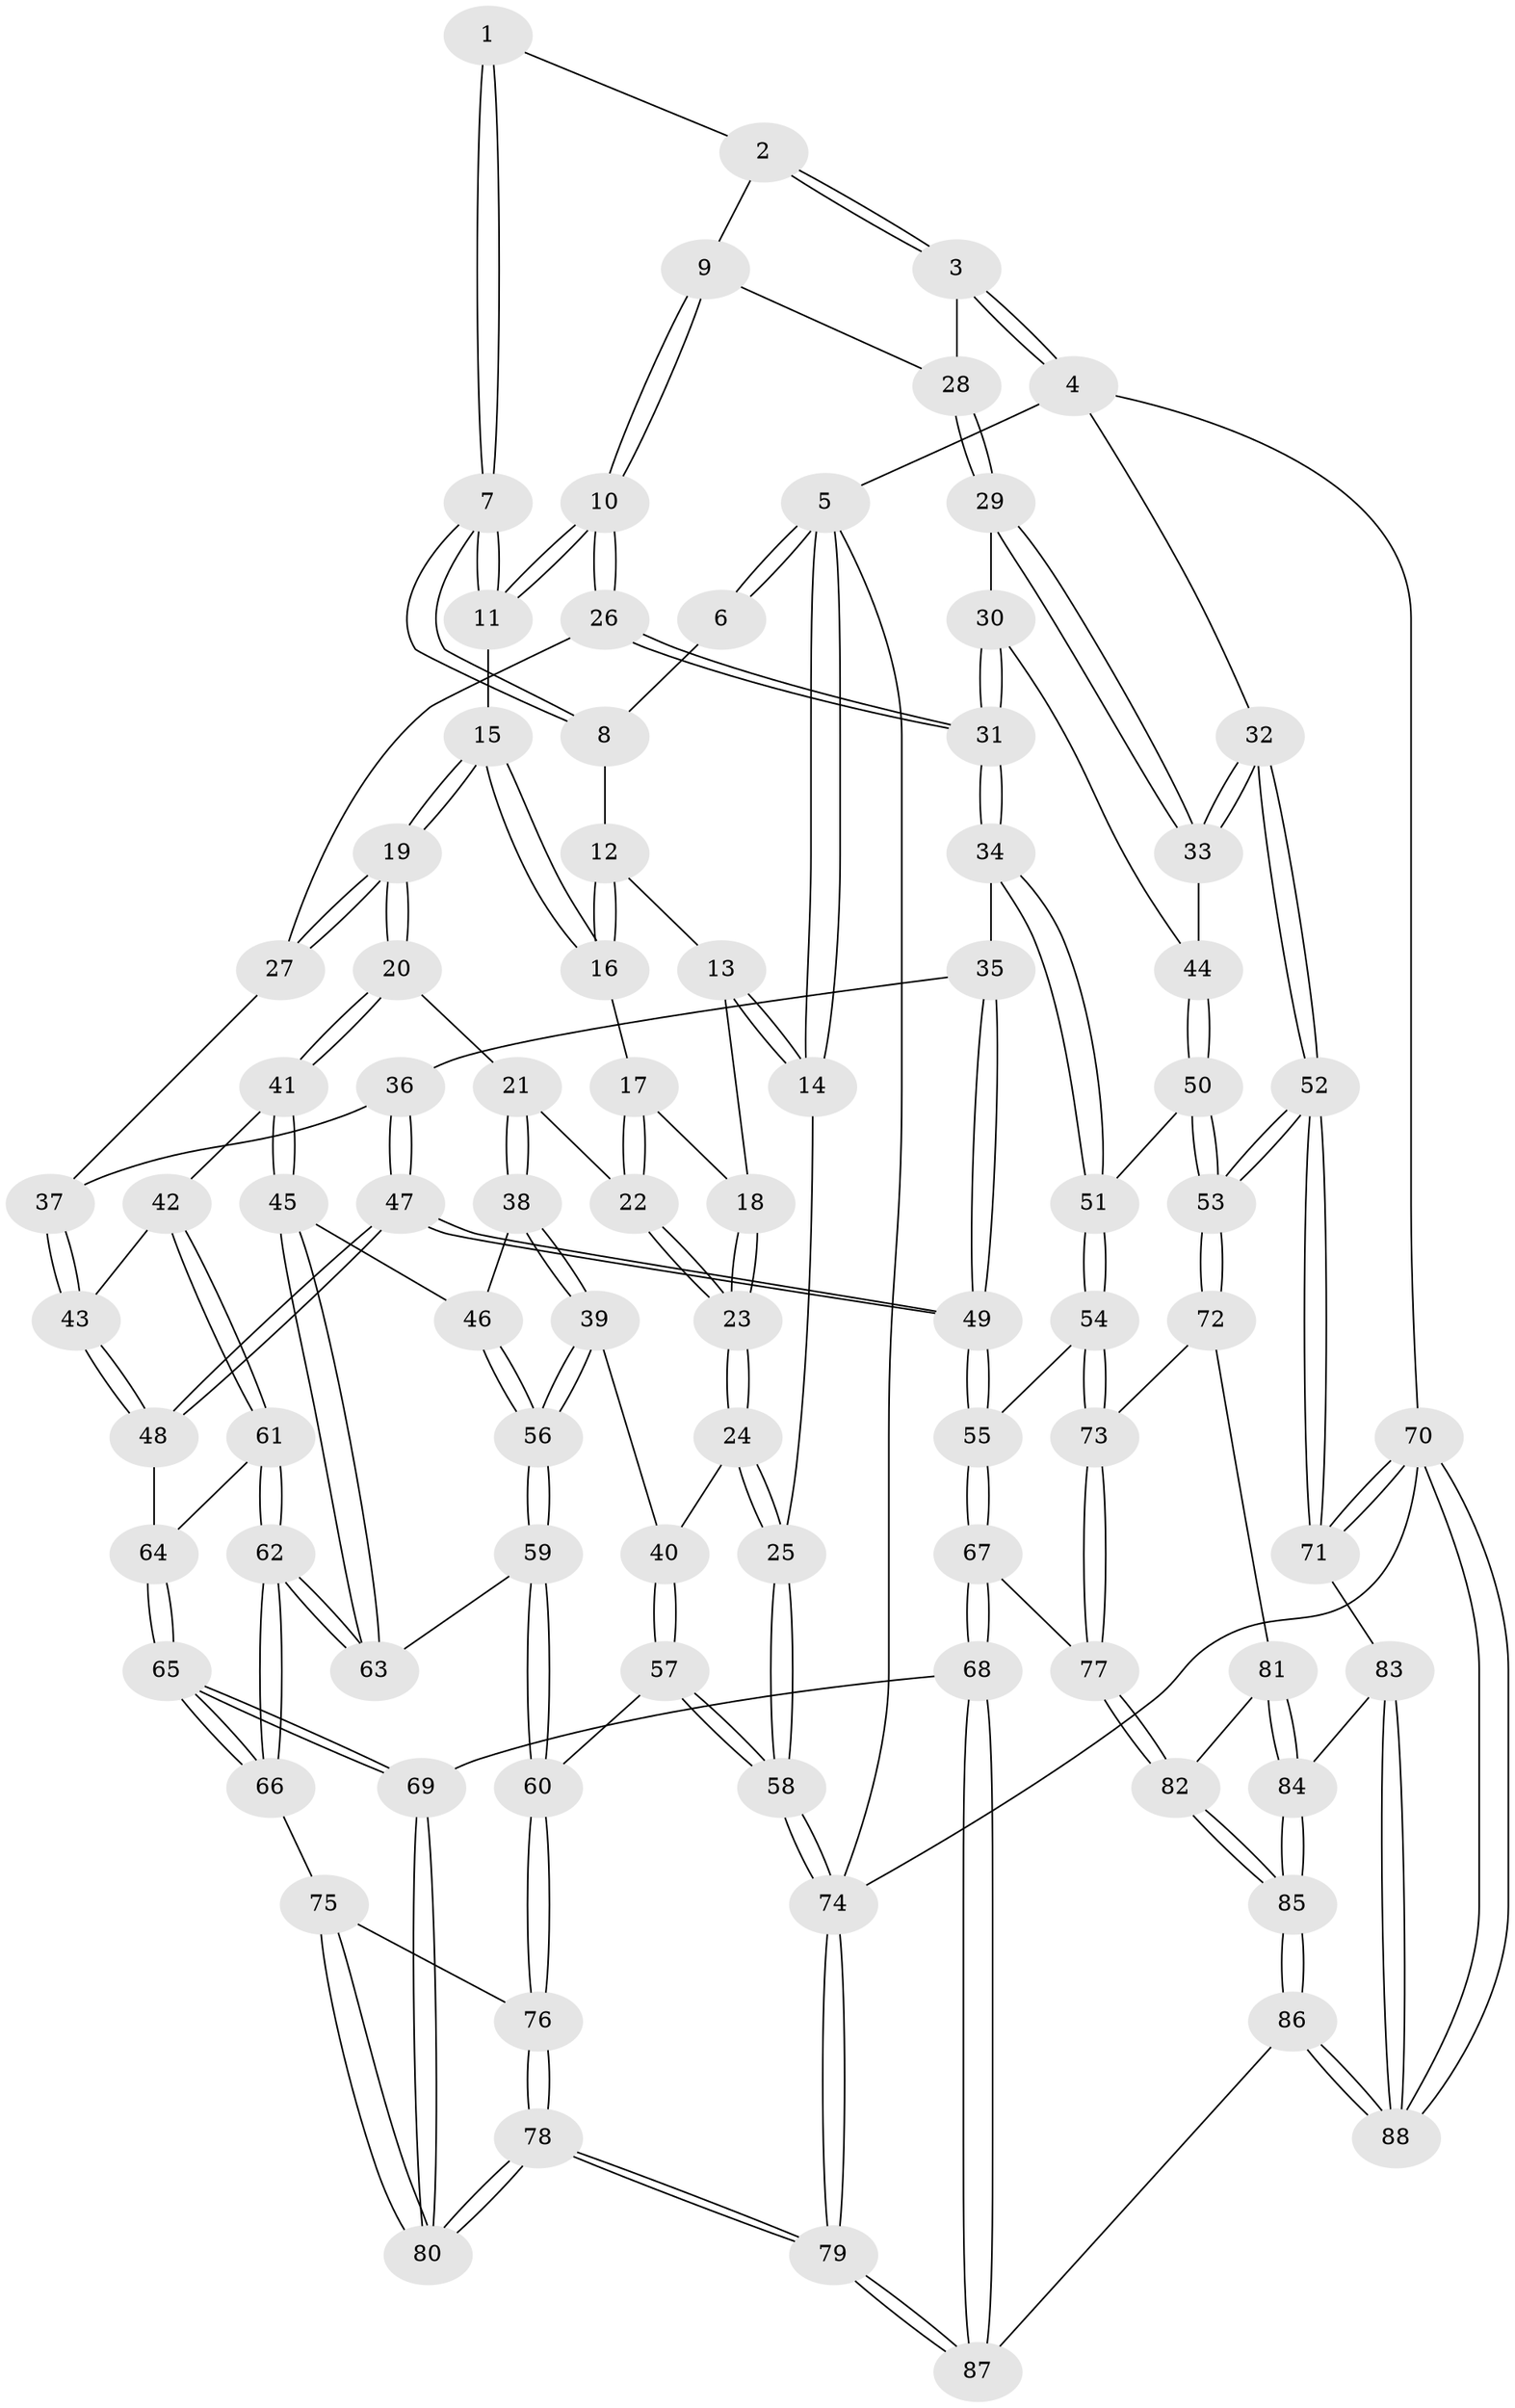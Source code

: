 // Generated by graph-tools (version 1.1) at 2025/27/03/09/25 03:27:10]
// undirected, 88 vertices, 217 edges
graph export_dot {
graph [start="1"]
  node [color=gray90,style=filled];
  1 [pos="+0.683385752104245+0"];
  2 [pos="+0.9166080310863272+0"];
  3 [pos="+1+0"];
  4 [pos="+1+0"];
  5 [pos="+0+0"];
  6 [pos="+0.33817883913136193+0"];
  7 [pos="+0.5603343952230506+0.13329188537290154"];
  8 [pos="+0.34231329879850386+0"];
  9 [pos="+0.6321014161349898+0.18689970916455917"];
  10 [pos="+0.5972704976644008+0.20450477466273698"];
  11 [pos="+0.5731806456039107+0.17021762726741815"];
  12 [pos="+0.3375866685968748+0"];
  13 [pos="+0.04443193422579614+0.12147987622798037"];
  14 [pos="+0+0"];
  15 [pos="+0.3201437132080261+0.18294619323675432"];
  16 [pos="+0.3082344926260394+0.16200260732883856"];
  17 [pos="+0.1616259040708397+0.18404088802142735"];
  18 [pos="+0.06208511208693552+0.14140135940208987"];
  19 [pos="+0.3433020542459321+0.31882496853878256"];
  20 [pos="+0.3353846977332537+0.33448823651592535"];
  21 [pos="+0.29520305036032646+0.33420576151934117"];
  22 [pos="+0.1835735932324899+0.3013413059628821"];
  23 [pos="+0.06857465019580852+0.38127644662976773"];
  24 [pos="+0.06134163848932663+0.39657867297735294"];
  25 [pos="+0+0.396580931217502"];
  26 [pos="+0.5944592025874018+0.2485158217710291"];
  27 [pos="+0.5695986267702968+0.2716425084087858"];
  28 [pos="+0.8942935951032117+0.1361736013769274"];
  29 [pos="+0.8838115265191134+0.21140221336243145"];
  30 [pos="+0.7712423693891604+0.3533580430172619"];
  31 [pos="+0.740964676293963+0.3710348875407923"];
  32 [pos="+1+0.38021077495651967"];
  33 [pos="+0.9890440792375954+0.3831186811786891"];
  34 [pos="+0.7404369605438651+0.3842873496735512"];
  35 [pos="+0.6721832702764152+0.4324752788778617"];
  36 [pos="+0.5651806619804776+0.42649352234712284"];
  37 [pos="+0.5469501141967208+0.36459623761312354"];
  38 [pos="+0.15997641047573785+0.41914190929660655"];
  39 [pos="+0.07302734362845387+0.4055022836275318"];
  40 [pos="+0.06710986919647434+0.40363098519921126"];
  41 [pos="+0.3493718003281602+0.4223451819172215"];
  42 [pos="+0.4119821307256538+0.45600521988735515"];
  43 [pos="+0.42660053023831435+0.45785313394467847"];
  44 [pos="+0.9617258303301646+0.40327636828744834"];
  45 [pos="+0.326122202082997+0.4490302417334506"];
  46 [pos="+0.22659583797571292+0.4684552510097726"];
  47 [pos="+0.5565694295477488+0.5430093172774951"];
  48 [pos="+0.5546198083132449+0.5431777081560523"];
  49 [pos="+0.578833002852476+0.5513867055828733"];
  50 [pos="+0.9018763504494814+0.5141908056278026"];
  51 [pos="+0.7969757873267562+0.5321687479996784"];
  52 [pos="+1+0.729614661118002"];
  53 [pos="+1+0.693084923911287"];
  54 [pos="+0.7634049717326618+0.5955890305941358"];
  55 [pos="+0.6683703274532448+0.6302250504636789"];
  56 [pos="+0.19361594100024768+0.5289332117486422"];
  57 [pos="+0.08335916486282366+0.6275458382707406"];
  58 [pos="+0+0.7313752060943789"];
  59 [pos="+0.1846609509501149+0.6017734272790721"];
  60 [pos="+0.12142215106902285+0.6378377514523961"];
  61 [pos="+0.40871331979907527+0.5848216935576575"];
  62 [pos="+0.3492572876972449+0.650662895485241"];
  63 [pos="+0.29612359058542487+0.6005525917467395"];
  64 [pos="+0.5186678653046637+0.5743201364392019"];
  65 [pos="+0.4449914693307156+0.741515616392199"];
  66 [pos="+0.3618969235032089+0.6889537968944944"];
  67 [pos="+0.6406498227785732+0.7081013337187257"];
  68 [pos="+0.5178773098765874+0.7947534633822958"];
  69 [pos="+0.46345464243000134+0.7663649241359212"];
  70 [pos="+1+1"];
  71 [pos="+1+0.9316476988768649"];
  72 [pos="+0.8820544764223188+0.7157664756801919"];
  73 [pos="+0.8538337085828922+0.7030829485795592"];
  74 [pos="+0+1"];
  75 [pos="+0.3420082630289819+0.7034646276813928"];
  76 [pos="+0.18394651867926468+0.7686157224971195"];
  77 [pos="+0.7370767151107003+0.8089116948492427"];
  78 [pos="+0.15069777028935225+1"];
  79 [pos="+0.08992258860350942+1"];
  80 [pos="+0.2595614514413281+0.9425138444580289"];
  81 [pos="+0.8626693728632828+0.8286434544855404"];
  82 [pos="+0.7398909960661622+0.8228301935459796"];
  83 [pos="+0.9080670967889198+0.8840369494940652"];
  84 [pos="+0.88400286717044+0.8774986469545777"];
  85 [pos="+0.7035416394354427+1"];
  86 [pos="+0.6270233277444454+1"];
  87 [pos="+0.6054863801002978+1"];
  88 [pos="+0.810074124782542+1"];
  1 -- 2;
  1 -- 7;
  1 -- 7;
  2 -- 3;
  2 -- 3;
  2 -- 9;
  3 -- 4;
  3 -- 4;
  3 -- 28;
  4 -- 5;
  4 -- 32;
  4 -- 70;
  5 -- 6;
  5 -- 6;
  5 -- 14;
  5 -- 14;
  5 -- 74;
  6 -- 8;
  7 -- 8;
  7 -- 8;
  7 -- 11;
  7 -- 11;
  8 -- 12;
  9 -- 10;
  9 -- 10;
  9 -- 28;
  10 -- 11;
  10 -- 11;
  10 -- 26;
  10 -- 26;
  11 -- 15;
  12 -- 13;
  12 -- 16;
  12 -- 16;
  13 -- 14;
  13 -- 14;
  13 -- 18;
  14 -- 25;
  15 -- 16;
  15 -- 16;
  15 -- 19;
  15 -- 19;
  16 -- 17;
  17 -- 18;
  17 -- 22;
  17 -- 22;
  18 -- 23;
  18 -- 23;
  19 -- 20;
  19 -- 20;
  19 -- 27;
  19 -- 27;
  20 -- 21;
  20 -- 41;
  20 -- 41;
  21 -- 22;
  21 -- 38;
  21 -- 38;
  22 -- 23;
  22 -- 23;
  23 -- 24;
  23 -- 24;
  24 -- 25;
  24 -- 25;
  24 -- 40;
  25 -- 58;
  25 -- 58;
  26 -- 27;
  26 -- 31;
  26 -- 31;
  27 -- 37;
  28 -- 29;
  28 -- 29;
  29 -- 30;
  29 -- 33;
  29 -- 33;
  30 -- 31;
  30 -- 31;
  30 -- 44;
  31 -- 34;
  31 -- 34;
  32 -- 33;
  32 -- 33;
  32 -- 52;
  32 -- 52;
  33 -- 44;
  34 -- 35;
  34 -- 51;
  34 -- 51;
  35 -- 36;
  35 -- 49;
  35 -- 49;
  36 -- 37;
  36 -- 47;
  36 -- 47;
  37 -- 43;
  37 -- 43;
  38 -- 39;
  38 -- 39;
  38 -- 46;
  39 -- 40;
  39 -- 56;
  39 -- 56;
  40 -- 57;
  40 -- 57;
  41 -- 42;
  41 -- 45;
  41 -- 45;
  42 -- 43;
  42 -- 61;
  42 -- 61;
  43 -- 48;
  43 -- 48;
  44 -- 50;
  44 -- 50;
  45 -- 46;
  45 -- 63;
  45 -- 63;
  46 -- 56;
  46 -- 56;
  47 -- 48;
  47 -- 48;
  47 -- 49;
  47 -- 49;
  48 -- 64;
  49 -- 55;
  49 -- 55;
  50 -- 51;
  50 -- 53;
  50 -- 53;
  51 -- 54;
  51 -- 54;
  52 -- 53;
  52 -- 53;
  52 -- 71;
  52 -- 71;
  53 -- 72;
  53 -- 72;
  54 -- 55;
  54 -- 73;
  54 -- 73;
  55 -- 67;
  55 -- 67;
  56 -- 59;
  56 -- 59;
  57 -- 58;
  57 -- 58;
  57 -- 60;
  58 -- 74;
  58 -- 74;
  59 -- 60;
  59 -- 60;
  59 -- 63;
  60 -- 76;
  60 -- 76;
  61 -- 62;
  61 -- 62;
  61 -- 64;
  62 -- 63;
  62 -- 63;
  62 -- 66;
  62 -- 66;
  64 -- 65;
  64 -- 65;
  65 -- 66;
  65 -- 66;
  65 -- 69;
  65 -- 69;
  66 -- 75;
  67 -- 68;
  67 -- 68;
  67 -- 77;
  68 -- 69;
  68 -- 87;
  68 -- 87;
  69 -- 80;
  69 -- 80;
  70 -- 71;
  70 -- 71;
  70 -- 88;
  70 -- 88;
  70 -- 74;
  71 -- 83;
  72 -- 73;
  72 -- 81;
  73 -- 77;
  73 -- 77;
  74 -- 79;
  74 -- 79;
  75 -- 76;
  75 -- 80;
  75 -- 80;
  76 -- 78;
  76 -- 78;
  77 -- 82;
  77 -- 82;
  78 -- 79;
  78 -- 79;
  78 -- 80;
  78 -- 80;
  79 -- 87;
  79 -- 87;
  81 -- 82;
  81 -- 84;
  81 -- 84;
  82 -- 85;
  82 -- 85;
  83 -- 84;
  83 -- 88;
  83 -- 88;
  84 -- 85;
  84 -- 85;
  85 -- 86;
  85 -- 86;
  86 -- 87;
  86 -- 88;
  86 -- 88;
}
